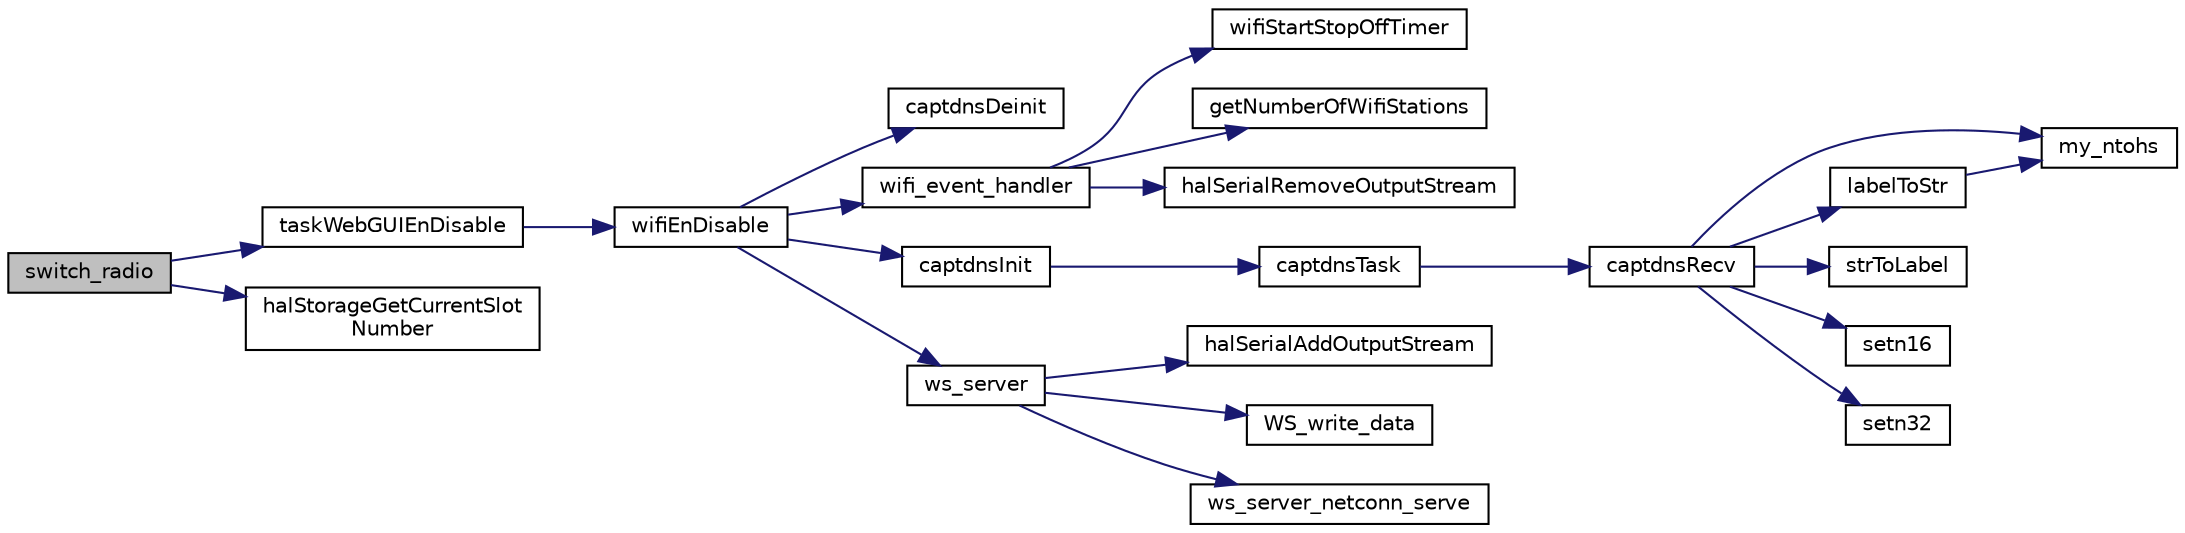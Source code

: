 digraph "switch_radio"
{
  edge [fontname="Helvetica",fontsize="10",labelfontname="Helvetica",labelfontsize="10"];
  node [fontname="Helvetica",fontsize="10",shape=record];
  rankdir="LR";
  Node118 [label="switch_radio",height=0.2,width=0.4,color="black", fillcolor="grey75", style="filled", fontcolor="black"];
  Node118 -> Node119 [color="midnightblue",fontsize="10",style="solid",fontname="Helvetica"];
  Node119 [label="taskWebGUIEnDisable",height=0.2,width=0.4,color="black", fillcolor="white", style="filled",URL="$task__webgui_8c.html#a907217aa3488ac68c36595c15da821e0",tooltip="En- or Disable WiFi interface. "];
  Node119 -> Node120 [color="midnightblue",fontsize="10",style="solid",fontname="Helvetica"];
  Node120 [label="wifiEnDisable",height=0.2,width=0.4,color="black", fillcolor="white", style="filled",URL="$task__webgui_8c.html#a88f50c2c18db3f5be0149ec7921bf64b",tooltip="AP mode config, filled in init. "];
  Node120 -> Node121 [color="midnightblue",fontsize="10",style="solid",fontname="Helvetica"];
  Node121 [label="captdnsDeinit",height=0.2,width=0.4,color="black", fillcolor="white", style="filled",URL="$captdns_8c.html#a8839b10051f013921d546b10cf160d9b"];
  Node120 -> Node122 [color="midnightblue",fontsize="10",style="solid",fontname="Helvetica"];
  Node122 [label="wifi_event_handler",height=0.2,width=0.4,color="black", fillcolor="white", style="filled",URL="$task__webgui_8c.html#a11dd6a5edc46c297b26382ebce3c34cb",tooltip="Event handler for wifi status updates. "];
  Node122 -> Node123 [color="midnightblue",fontsize="10",style="solid",fontname="Helvetica"];
  Node123 [label="wifiStartStopOffTimer",height=0.2,width=0.4,color="black", fillcolor="white", style="filled",URL="$task__webgui_8c.html#a7f89c77fa56e7ac560e2720baedf07eb",tooltip="Simply reset & start OR stop the auto-off timer. "];
  Node122 -> Node124 [color="midnightblue",fontsize="10",style="solid",fontname="Helvetica"];
  Node124 [label="getNumberOfWifiStations",height=0.2,width=0.4,color="black", fillcolor="white", style="filled",URL="$task__webgui_8c.html#adf50753dada544362b8f4fb5f8eefde5",tooltip="Get the number of currently connected Wifi stations. "];
  Node122 -> Node125 [color="midnightblue",fontsize="10",style="solid",fontname="Helvetica"];
  Node125 [label="halSerialRemoveOutputStream",height=0.2,width=0.4,color="black", fillcolor="white", style="filled",URL="$hal__serial_8c.html#a57242c09ec880fbd08e1a4cd5e64d8e5",tooltip="Remove the additional function for outputting the serial data. "];
  Node120 -> Node126 [color="midnightblue",fontsize="10",style="solid",fontname="Helvetica"];
  Node126 [label="captdnsInit",height=0.2,width=0.4,color="black", fillcolor="white", style="filled",URL="$captdns_8c.html#a82f468eb219b14b853eb183149894e92"];
  Node126 -> Node127 [color="midnightblue",fontsize="10",style="solid",fontname="Helvetica"];
  Node127 [label="captdnsTask",height=0.2,width=0.4,color="black", fillcolor="white", style="filled",URL="$captdns_8c.html#afbeefb54f301b1f8179ecb1a6efb69a9"];
  Node127 -> Node128 [color="midnightblue",fontsize="10",style="solid",fontname="Helvetica"];
  Node128 [label="captdnsRecv",height=0.2,width=0.4,color="black", fillcolor="white", style="filled",URL="$captdns_8c.html#ae3d5d80203823fee0be8b7a591e5a32d"];
  Node128 -> Node129 [color="midnightblue",fontsize="10",style="solid",fontname="Helvetica"];
  Node129 [label="my_ntohs",height=0.2,width=0.4,color="black", fillcolor="white", style="filled",URL="$captdns_8c.html#adec91475451453070cedc420696c90f1"];
  Node128 -> Node130 [color="midnightblue",fontsize="10",style="solid",fontname="Helvetica"];
  Node130 [label="labelToStr",height=0.2,width=0.4,color="black", fillcolor="white", style="filled",URL="$captdns_8c.html#a5ba2df190357425ca8f277eed3a16d32"];
  Node130 -> Node129 [color="midnightblue",fontsize="10",style="solid",fontname="Helvetica"];
  Node128 -> Node131 [color="midnightblue",fontsize="10",style="solid",fontname="Helvetica"];
  Node131 [label="strToLabel",height=0.2,width=0.4,color="black", fillcolor="white", style="filled",URL="$captdns_8c.html#a01294bcdad17e226e50f0c707fee3852"];
  Node128 -> Node132 [color="midnightblue",fontsize="10",style="solid",fontname="Helvetica"];
  Node132 [label="setn16",height=0.2,width=0.4,color="black", fillcolor="white", style="filled",URL="$captdns_8c.html#a21dfd38acc9e61af1ce25d3fe687e22f"];
  Node128 -> Node133 [color="midnightblue",fontsize="10",style="solid",fontname="Helvetica"];
  Node133 [label="setn32",height=0.2,width=0.4,color="black", fillcolor="white", style="filled",URL="$captdns_8c.html#a4868ba2e5fb29569ef87f4d56c52fc5a"];
  Node120 -> Node134 [color="midnightblue",fontsize="10",style="solid",fontname="Helvetica"];
  Node134 [label="ws_server",height=0.2,width=0.4,color="black", fillcolor="white", style="filled",URL="$task__webgui_8c.html#a5f462e5b8bd4803c256bf22a004eacde",tooltip="CONTINOUS TASK - Websocket server task. "];
  Node134 -> Node135 [color="midnightblue",fontsize="10",style="solid",fontname="Helvetica"];
  Node135 [label="halSerialAddOutputStream",height=0.2,width=0.4,color="black", fillcolor="white", style="filled",URL="$hal__serial_8c.html#a143968f329a010a1075a81b976579605",tooltip="Set an additional function for outputting the serial data. "];
  Node134 -> Node136 [color="midnightblue",fontsize="10",style="solid",fontname="Helvetica"];
  Node136 [label="WS_write_data",height=0.2,width=0.4,color="black", fillcolor="white", style="filled",URL="$websocket_8c.html#a215997a5d454937f96cf800e1a44e599"];
  Node134 -> Node137 [color="midnightblue",fontsize="10",style="solid",fontname="Helvetica"];
  Node137 [label="ws_server_netconn_serve",height=0.2,width=0.4,color="black", fillcolor="white", style="filled",URL="$websocket_8c.html#afc7ea5da54622021156f0df84063abb4"];
  Node118 -> Node138 [color="midnightblue",fontsize="10",style="solid",fontname="Helvetica"];
  Node138 [label="halStorageGetCurrentSlot\lNumber",height=0.2,width=0.4,color="black", fillcolor="white", style="filled",URL="$hal__storage_8c.html#aa5da838bef47becbd2b5bd96a60c75b3",tooltip="Get number of currently loaded slot. "];
}
